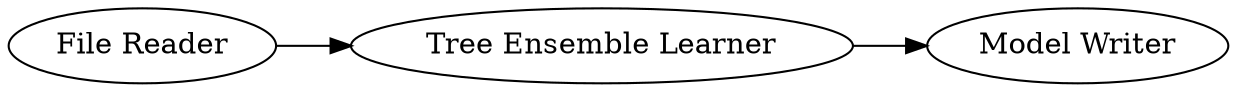 digraph {
	5 -> 4
	3 -> 5
	5 [label="Tree Ensemble Learner"]
	4 [label="Model Writer"]
	3 [label="File Reader"]
	rankdir=LR
}
